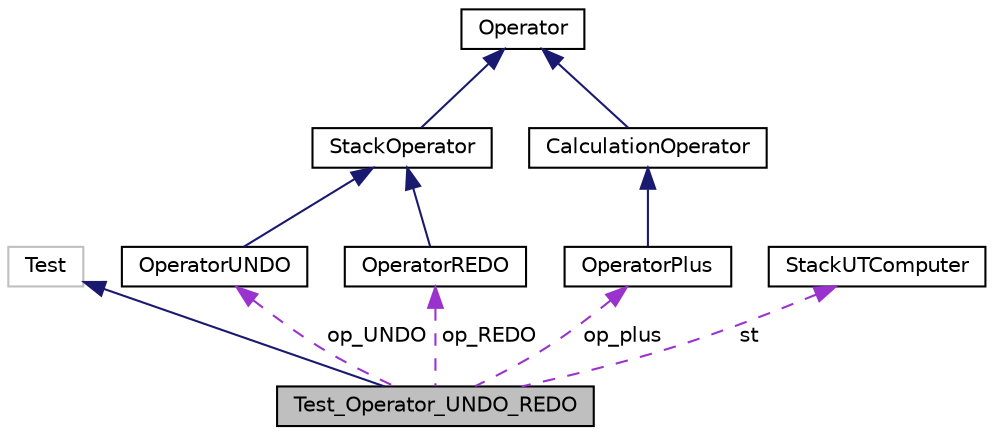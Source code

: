 digraph "Test_Operator_UNDO_REDO"
{
  edge [fontname="Helvetica",fontsize="10",labelfontname="Helvetica",labelfontsize="10"];
  node [fontname="Helvetica",fontsize="10",shape=record];
  Node1 [label="Test_Operator_UNDO_REDO",height=0.2,width=0.4,color="black", fillcolor="grey75", style="filled", fontcolor="black"];
  Node2 -> Node1 [dir="back",color="midnightblue",fontsize="10",style="solid",fontname="Helvetica"];
  Node2 [label="Test",height=0.2,width=0.4,color="grey75", fillcolor="white", style="filled"];
  Node3 -> Node1 [dir="back",color="darkorchid3",fontsize="10",style="dashed",label=" op_UNDO" ,fontname="Helvetica"];
  Node3 [label="OperatorUNDO",height=0.2,width=0.4,color="black", fillcolor="white", style="filled",URL="$class_operator_u_n_d_o.html"];
  Node4 -> Node3 [dir="back",color="midnightblue",fontsize="10",style="solid",fontname="Helvetica"];
  Node4 [label="StackOperator",height=0.2,width=0.4,color="black", fillcolor="white", style="filled",URL="$class_stack_operator.html"];
  Node5 -> Node4 [dir="back",color="midnightblue",fontsize="10",style="solid",fontname="Helvetica"];
  Node5 [label="Operator",height=0.2,width=0.4,color="black", fillcolor="white", style="filled",URL="$class_operator.html"];
  Node6 -> Node1 [dir="back",color="darkorchid3",fontsize="10",style="dashed",label=" op_REDO" ,fontname="Helvetica"];
  Node6 [label="OperatorREDO",height=0.2,width=0.4,color="black", fillcolor="white", style="filled",URL="$class_operator_r_e_d_o.html"];
  Node4 -> Node6 [dir="back",color="midnightblue",fontsize="10",style="solid",fontname="Helvetica"];
  Node7 -> Node1 [dir="back",color="darkorchid3",fontsize="10",style="dashed",label=" st" ,fontname="Helvetica"];
  Node7 [label="StackUTComputer",height=0.2,width=0.4,color="black", fillcolor="white", style="filled",URL="$class_stack_u_t_computer.html"];
  Node8 -> Node1 [dir="back",color="darkorchid3",fontsize="10",style="dashed",label=" op_plus" ,fontname="Helvetica"];
  Node8 [label="OperatorPlus",height=0.2,width=0.4,color="black", fillcolor="white", style="filled",URL="$class_operator_plus.html"];
  Node9 -> Node8 [dir="back",color="midnightblue",fontsize="10",style="solid",fontname="Helvetica"];
  Node9 [label="CalculationOperator",height=0.2,width=0.4,color="black", fillcolor="white", style="filled",URL="$class_calculation_operator.html"];
  Node5 -> Node9 [dir="back",color="midnightblue",fontsize="10",style="solid",fontname="Helvetica"];
}
